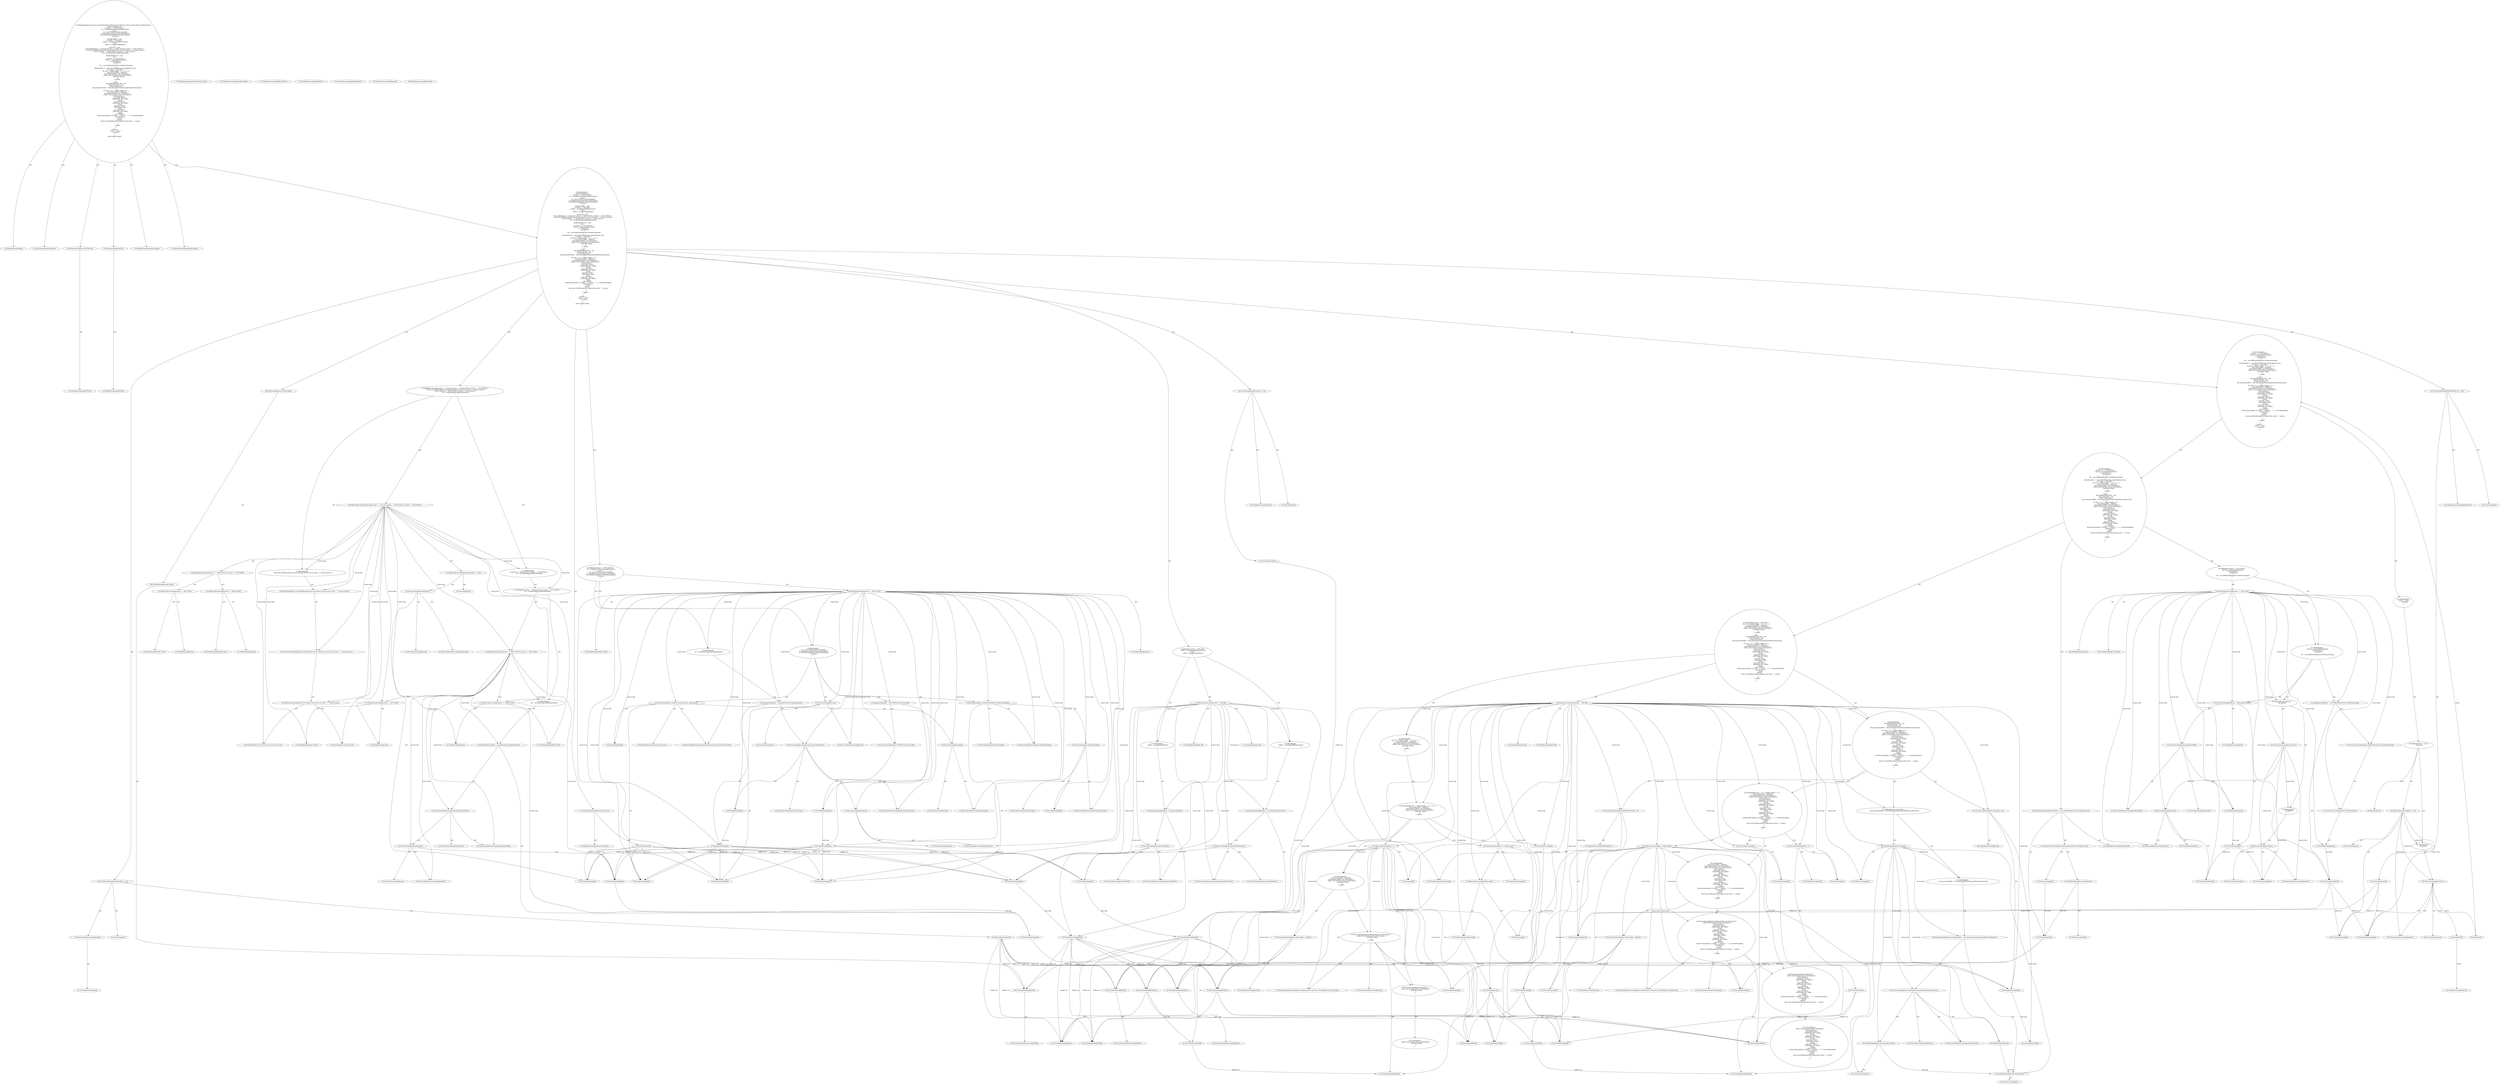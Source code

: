 digraph "transferFiles#?,FTPClient,FileSet" {
0 [label="2:CtTypeReferenceImpl@int" shape=ellipse]
1 [label="2:CtVirtualElement@transferFiles" shape=ellipse]
2 [label="2:CtParameterImpl@final FTPClient ftp" shape=ellipse]
3 [label="2:CtTypeReferenceImpl@FTPClient" shape=ellipse]
4 [label="2:CtParameterImpl@FileSet fs" shape=ellipse]
5 [label="2:CtTypeReferenceImpl@FileSet" shape=ellipse]
6 [label="2:CtTypeReferenceImpl@IOException" shape=ellipse]
7 [label="2:CtTypeReferenceImpl@BuildException" shape=ellipse]
8 [label="3:CtTypeReferenceImpl@DirectoryScanner" shape=ellipse]
9 [label="3:CtVirtualElement@ds" shape=ellipse]
10 [label="3:CtLocalVariableImpl@DirectoryScanner ds" shape=ellipse]
11 [label="4:CtFieldReadImpl@action" shape=ellipse]
12 [label="4:CtFieldReadImpl@SEND_FILES" shape=ellipse]
13 [label="4:CtBinaryOperatorImpl@action == SEND_FILES" shape=ellipse]
14 [label="5:CtVariableWriteImpl@ds" shape=ellipse]
15 [label="5:CtExecutableReferenceImpl@getDirectoryScanner()" shape=ellipse]
16 [label="5:CtVirtualElement@getDirectoryScanner" shape=ellipse]
17 [label="5:CtVariableReadImpl@fs" shape=ellipse]
18 [label="5:CtExecutableReferenceImpl@getProject()" shape=ellipse]
19 [label="5:CtVirtualElement@getProject" shape=ellipse]
20 [label="5:CtInvocationImpl@getProject()" shape=ellipse]
21 [label="5:CtInvocationImpl@fs.getDirectoryScanner(getProject())" shape=ellipse]
22 [label="5:CtAssignmentImpl@ds = fs.getDirectoryScanner(getProject())" shape=ellipse]
23 [label="4:CtBlockImpl@\{
    ds = fs.getDirectoryScanner(getProject());
\}" shape=ellipse]
24 [label="7:CtVariableWriteImpl@ds" shape=ellipse]
25 [label="7:CtTypeReferenceImpl@FTPDirectoryScanner" shape=ellipse]
26 [label="7:CtVariableReadImpl@ftp" shape=ellipse]
27 [label="7:CtConstructorCallImpl@new FTPDirectoryScanner(ftp)" shape=ellipse]
28 [label="7:CtAssignmentImpl@ds = new FTPDirectoryScanner(ftp)" shape=ellipse]
29 [label="8:CtExecutableReferenceImpl@setupDirectoryScanner(DirectoryScanner)" shape=ellipse]
30 [label="8:CtVirtualElement@setupDirectoryScanner" shape=ellipse]
31 [label="8:CtVariableReadImpl@fs" shape=ellipse]
32 [label="8:CtVariableReadImpl@ds" shape=ellipse]
33 [label="8:CtExecutableReferenceImpl@getProject()" shape=ellipse]
34 [label="8:CtVirtualElement@getProject" shape=ellipse]
35 [label="8:CtInvocationImpl@getProject()" shape=ellipse]
36 [label="8:CtInvocationImpl@fs.setupDirectoryScanner(ds, getProject())" shape=ellipse]
37 [label="9:CtExecutableReferenceImpl@setFollowSymlinks()" shape=ellipse]
38 [label="9:CtVirtualElement@setFollowSymlinks" shape=ellipse]
39 [label="9:CtVariableReadImpl@ds" shape=ellipse]
40 [label="9:CtExecutableReferenceImpl@isFollowSymlinks()" shape=ellipse]
41 [label="9:CtVirtualElement@isFollowSymlinks" shape=ellipse]
42 [label="9:CtVariableReadImpl@fs" shape=ellipse]
43 [label="9:CtInvocationImpl@fs.isFollowSymlinks()" shape=ellipse]
44 [label="9:CtInvocationImpl@ds.setFollowSymlinks(fs.isFollowSymlinks())" shape=ellipse]
45 [label="10:CtExecutableReferenceImpl@scan()" shape=ellipse]
46 [label="10:CtVirtualElement@scan" shape=ellipse]
47 [label="10:CtVariableReadImpl@ds" shape=ellipse]
48 [label="10:CtInvocationImpl@ds.scan()" shape=ellipse]
49 [label="6:CtBlockImpl@\{
    ds = new FTPDirectoryScanner(ftp);
    fs.setupDirectoryScanner(ds, getProject());
    ds.setFollowSymlinks(fs.isFollowSymlinks());
    ds.scan();
\}" shape=ellipse]
50 [label="4:CtIfImpl@if (action == SEND_FILES) \{
    ds = fs.getDirectoryScanner(getProject());
\} else \{
    ds = new FTPDirectoryScanner(ftp);
    fs.setupDirectoryScanner(ds, getProject());
    ds.setFollowSymlinks(fs.isFollowSymlinks());
    ds.scan();
\}" shape=ellipse]
51 [label="12:CtVirtualElement@String[]" shape=ellipse]
52 [label="12:CtArrayTypeReferenceImpl@String[]" shape=ellipse]
53 [label="12:CtLiteralImpl@null" shape=ellipse]
54 [label="12:CtVirtualElement@dsfiles" shape=ellipse]
55 [label="12:CtLocalVariableImpl@String[] dsfiles = null" shape=ellipse]
56 [label="13:CtFieldReadImpl@action" shape=ellipse]
57 [label="13:CtFieldReadImpl@RM_DIR" shape=ellipse]
58 [label="13:CtBinaryOperatorImpl@action == RM_DIR" shape=ellipse]
59 [label="14:CtVariableWriteImpl@dsfiles" shape=ellipse]
60 [label="14:CtExecutableReferenceImpl@getIncludedDirectories()" shape=ellipse]
61 [label="14:CtVirtualElement@getIncludedDirectories" shape=ellipse]
62 [label="14:CtVariableReadImpl@ds" shape=ellipse]
63 [label="14:CtInvocationImpl@ds.getIncludedDirectories()" shape=ellipse]
64 [label="14:CtAssignmentImpl@dsfiles = ds.getIncludedDirectories()" shape=ellipse]
65 [label="13:CtBlockImpl@\{
    dsfiles = ds.getIncludedDirectories();
\}" shape=ellipse]
66 [label="16:CtVariableWriteImpl@dsfiles" shape=ellipse]
67 [label="16:CtExecutableReferenceImpl@getIncludedFiles()" shape=ellipse]
68 [label="16:CtVirtualElement@getIncludedFiles" shape=ellipse]
69 [label="16:CtVariableReadImpl@ds" shape=ellipse]
70 [label="16:CtInvocationImpl@ds.getIncludedFiles()" shape=ellipse]
71 [label="16:CtAssignmentImpl@dsfiles = ds.getIncludedFiles()" shape=ellipse]
72 [label="15:CtBlockImpl@\{
    dsfiles = ds.getIncludedFiles();
\}" shape=ellipse]
73 [label="13:CtIfImpl@if (action == RM_DIR) \{
    dsfiles = ds.getIncludedDirectories();
\} else \{
    dsfiles = ds.getIncludedFiles();
\}" shape=ellipse]
74 [label="18:CtTypeReferenceImpl@String" shape=ellipse]
75 [label="18:CtLiteralImpl@null" shape=ellipse]
76 [label="18:CtVirtualElement@dir" shape=ellipse]
77 [label="18:CtLocalVariableImpl@String dir = null" shape=ellipse]
78 [label="19:CtExecutableReferenceImpl@getBasedir()" shape=ellipse]
79 [label="19:CtVirtualElement@getBasedir" shape=ellipse]
80 [label="19:CtVariableReadImpl@ds" shape=ellipse]
81 [label="19:CtInvocationImpl@ds.getBasedir()" shape=ellipse]
82 [label="19:CtLiteralImpl@null" shape=ellipse]
83 [label="19:CtBinaryOperatorImpl@(ds.getBasedir() == null)" shape=ellipse]
84 [label="19:CtFieldReadImpl@action" shape=ellipse]
85 [label="19:CtFieldReadImpl@SEND_FILES" shape=ellipse]
86 [label="19:CtBinaryOperatorImpl@(action == SEND_FILES)" shape=ellipse]
87 [label="19:CtFieldReadImpl@action" shape=ellipse]
88 [label="19:CtFieldReadImpl@GET_FILES" shape=ellipse]
89 [label="19:CtBinaryOperatorImpl@(action == GET_FILES)" shape=ellipse]
90 [label="19:CtBinaryOperatorImpl@((action == SEND_FILES) || (action == GET_FILES))" shape=ellipse]
91 [label="19:CtBinaryOperatorImpl@(ds.getBasedir() == null) && ((action == SEND_FILES) || (action == GET_FILES))" shape=ellipse]
92 [label="20:CtTypeReferenceImpl@BuildException" shape=ellipse]
93 [label="20:CtLiteralImpl@\"the dir attribute must be set for send \"" shape=ellipse]
94 [label="20:CtLiteralImpl@\"and get actions\"" shape=ellipse]
95 [label="20:CtBinaryOperatorImpl@\"the dir attribute must be set for send \" + \"and get actions\"" shape=ellipse]
96 [label="20:CtConstructorCallImpl@new BuildException(\"the dir attribute must be set for send \" + \"and get actions\")" shape=ellipse]
97 [label="20:CtThrowImpl@throw new BuildException(\"the dir attribute must be set for send \" + \"and get actions\")" shape=ellipse]
98 [label="19:CtBlockImpl@\{
    throw new BuildException(\"the dir attribute must be set for send \" + \"and get actions\");
\}" shape=ellipse]
99 [label="21:CtFieldReadImpl@action" shape=ellipse]
100 [label="21:CtFieldReadImpl@SEND_FILES" shape=ellipse]
101 [label="21:CtBinaryOperatorImpl@(action == SEND_FILES)" shape=ellipse]
102 [label="21:CtFieldReadImpl@action" shape=ellipse]
103 [label="21:CtFieldReadImpl@GET_FILES" shape=ellipse]
104 [label="21:CtBinaryOperatorImpl@(action == GET_FILES)" shape=ellipse]
105 [label="21:CtBinaryOperatorImpl@(action == SEND_FILES) || (action == GET_FILES)" shape=ellipse]
106 [label="22:CtVariableWriteImpl@dir" shape=ellipse]
107 [label="22:CtExecutableReferenceImpl@getAbsolutePath()" shape=ellipse]
108 [label="22:CtVirtualElement@getAbsolutePath" shape=ellipse]
109 [label="22:CtExecutableReferenceImpl@getBasedir()" shape=ellipse]
110 [label="22:CtVirtualElement@getBasedir" shape=ellipse]
111 [label="22:CtVariableReadImpl@ds" shape=ellipse]
112 [label="22:CtInvocationImpl@ds.getBasedir()" shape=ellipse]
113 [label="22:CtInvocationImpl@ds.getBasedir().getAbsolutePath()" shape=ellipse]
114 [label="22:CtAssignmentImpl@dir = ds.getBasedir().getAbsolutePath()" shape=ellipse]
115 [label="21:CtBlockImpl@\{
    dir = ds.getBasedir().getAbsolutePath();
\}" shape=ellipse]
116 [label="21:CtIfImpl@if ((action == SEND_FILES) || (action == GET_FILES)) \{
    dir = ds.getBasedir().getAbsolutePath();
\}" shape=ellipse]
117 [label="21:CtBlockImpl@
    if ((action == SEND_FILES) || (action == GET_FILES)) \{
        dir = ds.getBasedir().getAbsolutePath();
    \}
" shape=ellipse]
118 [label="19:CtIfImpl@if ((ds.getBasedir() == null) && ((action == SEND_FILES) || (action == GET_FILES))) \{
    throw new BuildException(\"the dir attribute must be set for send \" + \"and get actions\");
\} else if ((action == SEND_FILES) || (action == GET_FILES)) \{
    dir = ds.getBasedir().getAbsolutePath();
\}" shape=ellipse]
119 [label="24:CtTypeReferenceImpl@BufferedWriter" shape=ellipse]
120 [label="24:CtLiteralImpl@null" shape=ellipse]
121 [label="24:CtVirtualElement@bw" shape=ellipse]
122 [label="24:CtLocalVariableImpl@BufferedWriter bw = null" shape=ellipse]
123 [label="26:CtFieldReadImpl@action" shape=ellipse]
124 [label="26:CtFieldReadImpl@LIST_FILES" shape=ellipse]
125 [label="26:CtBinaryOperatorImpl@action == LIST_FILES" shape=ellipse]
126 [label="27:CtTypeReferenceImpl@File" shape=ellipse]
127 [label="27:CtExecutableReferenceImpl@getParentFile()" shape=ellipse]
128 [label="27:CtVirtualElement@getParentFile" shape=ellipse]
129 [label="27:CtFieldReadImpl@listing" shape=ellipse]
130 [label="27:CtInvocationImpl@listing.getParentFile()" shape=ellipse]
131 [label="27:CtVirtualElement@pd" shape=ellipse]
132 [label="27:CtLocalVariableImpl@File pd = listing.getParentFile()" shape=ellipse]
133 [label="28:CtExecutableReferenceImpl@exists()" shape=ellipse]
134 [label="28:CtVirtualElement@exists" shape=ellipse]
135 [label="28:CtVariableReadImpl@pd" shape=ellipse]
136 [label="28:CtInvocationImpl@pd.exists()" shape=ellipse]
137 [label="28:CtUnaryOperatorImpl@!pd.exists()" shape=ellipse]
138 [label="29:CtExecutableReferenceImpl@mkdirs()" shape=ellipse]
139 [label="29:CtVirtualElement@mkdirs" shape=ellipse]
140 [label="29:CtVariableReadImpl@pd" shape=ellipse]
141 [label="29:CtInvocationImpl@pd.mkdirs()" shape=ellipse]
142 [label="28:CtBlockImpl@\{
    pd.mkdirs();
\}" shape=ellipse]
143 [label="28:CtIfImpl@if (!pd.exists()) \{
    pd.mkdirs();
\}" shape=ellipse]
144 [label="31:CtVariableWriteImpl@bw" shape=ellipse]
145 [label="31:CtTypeReferenceImpl@BufferedWriter" shape=ellipse]
146 [label="31:CtTypeReferenceImpl@FileWriter" shape=ellipse]
147 [label="31:CtFieldReadImpl@listing" shape=ellipse]
148 [label="31:CtConstructorCallImpl@new FileWriter(listing)" shape=ellipse]
149 [label="31:CtConstructorCallImpl@new BufferedWriter(new FileWriter(listing))" shape=ellipse]
150 [label="31:CtAssignmentImpl@bw = new BufferedWriter(new FileWriter(listing))" shape=ellipse]
151 [label="26:CtBlockImpl@\{
    File pd = listing.getParentFile();
    if (!pd.exists()) \{
        pd.mkdirs();
    \}
    bw = new BufferedWriter(new FileWriter(listing));
\}" shape=ellipse]
152 [label="26:CtIfImpl@if (action == LIST_FILES) \{
    File pd = listing.getParentFile();
    if (!pd.exists()) \{
        pd.mkdirs();
    \}
    bw = new BufferedWriter(new FileWriter(listing));
\}" shape=ellipse]
153 [label="33:CtTypeReferenceImpl@RetryHandler" shape=ellipse]
154 [label="33:CtTypeReferenceImpl@RetryHandler" shape=ellipse]
155 [label="33:CtThisAccessImpl@this" shape=ellipse]
156 [label="33:CtFieldReadImpl@this.retriesAllowed" shape=ellipse]
157 [label="33:CtThisAccessImpl@this" shape=ellipse]
158 [label="33:CtConstructorCallImpl@new RetryHandler(this.retriesAllowed, this)" shape=ellipse]
159 [label="33:CtVirtualElement@h" shape=ellipse]
160 [label="33:CtLocalVariableImpl@RetryHandler h = new RetryHandler(this.retriesAllowed, this)" shape=ellipse]
161 [label="34:CtFieldReadImpl@action" shape=ellipse]
162 [label="34:CtFieldReadImpl@RM_DIR" shape=ellipse]
163 [label="34:CtBinaryOperatorImpl@action == RM_DIR" shape=ellipse]
164 [label="35:CtTypeReferenceImpl@int" shape=ellipse]
165 [label="35:CtVariableReadImpl@dsfiles" shape=ellipse]
166 [label="35:CtLocalVariableReferenceImpl@dsfiles" shape=ellipse]
167 [label="35:CtFieldReadImpl@dsfiles.length" shape=ellipse]
168 [label="35:CtLiteralImpl@1" shape=ellipse]
169 [label="35:CtBinaryOperatorImpl@dsfiles.length - 1" shape=ellipse]
170 [label="35:CtVirtualElement@i" shape=ellipse]
171 [label="35:CtLocalVariableImpl@int i = dsfiles.length - 1" shape=ellipse]
172 [label="35:CtVariableReadImpl@i" shape=ellipse]
173 [label="35:CtLiteralImpl@0" shape=ellipse]
174 [label="35:CtBinaryOperatorImpl@i >= 0" shape=ellipse]
175 [label="35:CtVariableWriteImpl@i" shape=ellipse]
176 [label="35:CtUnaryOperatorImpl@i--" shape=ellipse]
177 [label="36:CtTypeReferenceImpl@String" shape=ellipse]
178 [label="36:CtVariableReadImpl@dsfiles" shape=ellipse]
179 [label="36:CtVariableReadImpl@i" shape=ellipse]
180 [label="36:CtArrayReadImpl@dsfiles[i]" shape=ellipse]
181 [label="36:CtVirtualElement@dsfile" shape=ellipse]
182 [label="36:CtLocalVariableImpl@final String dsfile = dsfiles[i]" shape=ellipse]
183 [label="37:CtExecutableReferenceImpl@executeRetryable(<unknown>,PlaceHold$1,java.lang.String)" shape=ellipse]
184 [label="37:CtVirtualElement@executeRetryable" shape=ellipse]
185 [label="38:CtVariableReadImpl@h" shape=ellipse]
186 [label="39:CtTypeReferenceImpl@Retryable" shape=ellipse]
187 [label="39:CtNewClassImpl@new Retryable() \{
    public void execute() throws IOException \{
        rmDir(ftp, dsfile);
    \}
\}" shape=ellipse]
188 [label="39:CtClassImpl@ \{
    public void execute() throws IOException \{
        rmDir(ftp, dsfile);
    \}
\}" shape=ellipse]
189 [label="44:CtVariableReadImpl@dsfile" shape=ellipse]
190 [label="37:CtInvocationImpl@executeRetryable(h, new Retryable() \{
    public void execute() throws IOException \{
        rmDir(ftp, dsfile);
    \}
\}, dsfile)" shape=ellipse]
191 [label="35:CtBlockImpl@\{
    final String dsfile = dsfiles[i];
    executeRetryable(h, new Retryable() \{
        public void execute() throws IOException \{
            rmDir(ftp, dsfile);
        \}
    \}, dsfile);
\}" shape=ellipse]
192 [label="35:CtForImpl@for (int i = dsfiles.length - 1; i >= 0; i--) \{
    final String dsfile = dsfiles[i];
    executeRetryable(h, new Retryable() \{
        public void execute() throws IOException \{
            rmDir(ftp, dsfile);
        \}
    \}, dsfile);
\}" shape=ellipse]
193 [label="34:CtBlockImpl@\{
    for (int i = dsfiles.length - 1; i >= 0; i--) \{
        final String dsfile = dsfiles[i];
        executeRetryable(h, new Retryable() \{
            public void execute() throws IOException \{
                rmDir(ftp, dsfile);
            \}
        \}, dsfile);
    \}
\}" shape=ellipse]
194 [label="47:CtTypeReferenceImpl@BufferedWriter" shape=ellipse]
195 [label="47:CtVariableReadImpl@bw" shape=ellipse]
196 [label="47:CtVirtualElement@fbw" shape=ellipse]
197 [label="47:CtLocalVariableImpl@final BufferedWriter fbw = bw" shape=ellipse]
198 [label="48:CtTypeReferenceImpl@String" shape=ellipse]
199 [label="48:CtVariableReadImpl@dir" shape=ellipse]
200 [label="48:CtVirtualElement@fdir" shape=ellipse]
201 [label="48:CtLocalVariableImpl@final String fdir = dir" shape=ellipse]
202 [label="49:CtThisAccessImpl@this" shape=ellipse]
203 [label="49:CtFieldReadImpl@this.newerOnly" shape=ellipse]
204 [label="50:CtFieldWriteImpl@this.granularityMillis" shape=ellipse]
205 [label="50:CtThisAccessImpl@this" shape=ellipse]
206 [label="50:CtExecutableReferenceImpl@getMilliseconds()" shape=ellipse]
207 [label="50:CtVirtualElement@getMilliseconds" shape=ellipse]
208 [label="50:CtThisAccessImpl@this" shape=ellipse]
209 [label="50:CtFieldReadImpl@this.timestampGranularity" shape=ellipse]
210 [label="50:CtFieldReadImpl@action" shape=ellipse]
211 [label="50:CtInvocationImpl@this.timestampGranularity.getMilliseconds(action)" shape=ellipse]
212 [label="50:CtAssignmentImpl@this.granularityMillis = this.timestampGranularity.getMilliseconds(action)" shape=ellipse]
213 [label="49:CtBlockImpl@\{
    this.granularityMillis = this.timestampGranularity.getMilliseconds(action);
\}" shape=ellipse]
214 [label="49:CtIfImpl@if (this.newerOnly) \{
    this.granularityMillis = this.timestampGranularity.getMilliseconds(action);
\}" shape=ellipse]
215 [label="52:CtTypeReferenceImpl@int" shape=ellipse]
216 [label="52:CtLiteralImpl@0" shape=ellipse]
217 [label="52:CtVirtualElement@i" shape=ellipse]
218 [label="52:CtLocalVariableImpl@int i = 0" shape=ellipse]
219 [label="52:CtVariableReadImpl@i" shape=ellipse]
220 [label="52:CtVariableReadImpl@dsfiles" shape=ellipse]
221 [label="52:CtLocalVariableReferenceImpl@dsfiles" shape=ellipse]
222 [label="52:CtFieldReadImpl@dsfiles.length" shape=ellipse]
223 [label="52:CtBinaryOperatorImpl@i < dsfiles.length" shape=ellipse]
224 [label="52:CtVariableWriteImpl@i" shape=ellipse]
225 [label="52:CtUnaryOperatorImpl@i++" shape=ellipse]
226 [label="53:CtTypeReferenceImpl@String" shape=ellipse]
227 [label="53:CtVariableReadImpl@dsfiles" shape=ellipse]
228 [label="53:CtVariableReadImpl@i" shape=ellipse]
229 [label="53:CtArrayReadImpl@dsfiles[i]" shape=ellipse]
230 [label="53:CtVirtualElement@dsfile" shape=ellipse]
231 [label="53:CtLocalVariableImpl@final String dsfile = dsfiles[i]" shape=ellipse]
232 [label="54:CtExecutableReferenceImpl@executeRetryable(<unknown>,PlaceHold$2,java.lang.String)" shape=ellipse]
233 [label="54:CtVirtualElement@executeRetryable" shape=ellipse]
234 [label="55:CtVariableReadImpl@h" shape=ellipse]
235 [label="56:CtTypeReferenceImpl@Retryable" shape=ellipse]
236 [label="56:CtNewClassImpl@new Retryable() \{
    public void execute() throws IOException \{
        switch (action) \{
            case SEND_FILES :
                sendFile(ftp, fdir, dsfile);
                break;
            case GET_FILES :
                getFile(ftp, fdir, dsfile);
                break;
            case DEL_FILES :
                delFile(ftp, dsfile);
                break;
            case LIST_FILES :
                listFile(ftp, fbw, dsfile);
                break;
            case CHMOD :
                doSiteCommand(ftp, ((\"chmod \" + chmod) + \" \") + resolveFile(dsfile));
                transferred++;
                break;
            default :
                throw new BuildException(\"unknown ftp action \" + action);
        \}
    \}
\}" shape=ellipse]
237 [label="56:CtClassImpl@ \{
    public void execute() throws IOException \{
        switch (action) \{
            case SEND_FILES :
                sendFile(ftp, fdir, dsfile);
                break;
            case GET_FILES :
                getFile(ftp, fdir, dsfile);
                break;
            case DEL_FILES :
                delFile(ftp, dsfile);
                break;
            case LIST_FILES :
                listFile(ftp, fbw, dsfile);
                break;
            case CHMOD :
                doSiteCommand(ftp, ((\"chmod \" + chmod) + \" \") + resolveFile(dsfile));
                transferred++;
                break;
            default :
                throw new BuildException(\"unknown ftp action \" + action);
        \}
    \}
\}" shape=ellipse]
238 [label="80:CtVariableReadImpl@dsfile" shape=ellipse]
239 [label="54:CtInvocationImpl@executeRetryable(h, new Retryable() \{
    public void execute() throws IOException \{
        switch (action) \{
            case SEND_FILES :
                sendFile(ftp, fdir, dsfile);
                break;
            case GET_FILES :
                getFile(ftp, fdir, dsfile);
                break;
            case DEL_FILES :
                delFile(ftp, dsfile);
                break;
            case LIST_FILES :
                listFile(ftp, fbw, dsfile);
                break;
            case CHMOD :
                doSiteCommand(ftp, ((\"chmod \" + chmod) + \" \") + resolveFile(dsfile));
                transferred++;
                break;
            default :
                throw new BuildException(\"unknown ftp action \" + action);
        \}
    \}
\}, dsfile)" shape=ellipse]
240 [label="52:CtBlockImpl@\{
    final String dsfile = dsfiles[i];
    executeRetryable(h, new Retryable() \{
        public void execute() throws IOException \{
            switch (action) \{
                case SEND_FILES :
                    sendFile(ftp, fdir, dsfile);
                    break;
                case GET_FILES :
                    getFile(ftp, fdir, dsfile);
                    break;
                case DEL_FILES :
                    delFile(ftp, dsfile);
                    break;
                case LIST_FILES :
                    listFile(ftp, fbw, dsfile);
                    break;
                case CHMOD :
                    doSiteCommand(ftp, ((\"chmod \" + chmod) + \" \") + resolveFile(dsfile));
                    transferred++;
                    break;
                default :
                    throw new BuildException(\"unknown ftp action \" + action);
            \}
        \}
    \}, dsfile);
\}" shape=ellipse]
241 [label="52:CtForImpl@for (int i = 0; i < dsfiles.length; i++) \{
    final String dsfile = dsfiles[i];
    executeRetryable(h, new Retryable() \{
        public void execute() throws IOException \{
            switch (action) \{
                case SEND_FILES :
                    sendFile(ftp, fdir, dsfile);
                    break;
                case GET_FILES :
                    getFile(ftp, fdir, dsfile);
                    break;
                case DEL_FILES :
                    delFile(ftp, dsfile);
                    break;
                case LIST_FILES :
                    listFile(ftp, fbw, dsfile);
                    break;
                case CHMOD :
                    doSiteCommand(ftp, ((\"chmod \" + chmod) + \" \") + resolveFile(dsfile));
                    transferred++;
                    break;
                default :
                    throw new BuildException(\"unknown ftp action \" + action);
            \}
        \}
    \}, dsfile);
\}" shape=ellipse]
242 [label="46:CtBlockImpl@\{
    final BufferedWriter fbw = bw;
    final String fdir = dir;
    if (this.newerOnly) \{
        this.granularityMillis = this.timestampGranularity.getMilliseconds(action);
    \}
    for (int i = 0; i < dsfiles.length; i++) \{
        final String dsfile = dsfiles[i];
        executeRetryable(h, new Retryable() \{
            public void execute() throws IOException \{
                switch (action) \{
                    case SEND_FILES :
                        sendFile(ftp, fdir, dsfile);
                        break;
                    case GET_FILES :
                        getFile(ftp, fdir, dsfile);
                        break;
                    case DEL_FILES :
                        delFile(ftp, dsfile);
                        break;
                    case LIST_FILES :
                        listFile(ftp, fbw, dsfile);
                        break;
                    case CHMOD :
                        doSiteCommand(ftp, ((\"chmod \" + chmod) + \" \") + resolveFile(dsfile));
                        transferred++;
                        break;
                    default :
                        throw new BuildException(\"unknown ftp action \" + action);
                \}
            \}
        \}, dsfile);
    \}
\}" shape=ellipse]
243 [label="34:CtIfImpl@if (action == RM_DIR) \{
    for (int i = dsfiles.length - 1; i >= 0; i--) \{
        final String dsfile = dsfiles[i];
        executeRetryable(h, new Retryable() \{
            public void execute() throws IOException \{
                rmDir(ftp, dsfile);
            \}
        \}, dsfile);
    \}
\} else \{
    final BufferedWriter fbw = bw;
    final String fdir = dir;
    if (this.newerOnly) \{
        this.granularityMillis = this.timestampGranularity.getMilliseconds(action);
    \}
    for (int i = 0; i < dsfiles.length; i++) \{
        final String dsfile = dsfiles[i];
        executeRetryable(h, new Retryable() \{
            public void execute() throws IOException \{
                switch (action) \{
                    case SEND_FILES :
                        sendFile(ftp, fdir, dsfile);
                        break;
                    case GET_FILES :
                        getFile(ftp, fdir, dsfile);
                        break;
                    case DEL_FILES :
                        delFile(ftp, dsfile);
                        break;
                    case LIST_FILES :
                        listFile(ftp, fbw, dsfile);
                        break;
                    case CHMOD :
                        doSiteCommand(ftp, ((\"chmod \" + chmod) + \" \") + resolveFile(dsfile));
                        transferred++;
                        break;
                    default :
                        throw new BuildException(\"unknown ftp action \" + action);
                \}
            \}
        \}, dsfile);
    \}
\}" shape=ellipse]
244 [label="25:CtBlockImpl@\{
    if (action == LIST_FILES) \{
        File pd = listing.getParentFile();
        if (!pd.exists()) \{
            pd.mkdirs();
        \}
        bw = new BufferedWriter(new FileWriter(listing));
    \}
    RetryHandler h = new RetryHandler(this.retriesAllowed, this);
    if (action == RM_DIR) \{
        for (int i = dsfiles.length - 1; i >= 0; i--) \{
            final String dsfile = dsfiles[i];
            executeRetryable(h, new Retryable() \{
                public void execute() throws IOException \{
                    rmDir(ftp, dsfile);
                \}
            \}, dsfile);
        \}
    \} else \{
        final BufferedWriter fbw = bw;
        final String fdir = dir;
        if (this.newerOnly) \{
            this.granularityMillis = this.timestampGranularity.getMilliseconds(action);
        \}
        for (int i = 0; i < dsfiles.length; i++) \{
            final String dsfile = dsfiles[i];
            executeRetryable(h, new Retryable() \{
                public void execute() throws IOException \{
                    switch (action) \{
                        case SEND_FILES :
                            sendFile(ftp, fdir, dsfile);
                            break;
                        case GET_FILES :
                            getFile(ftp, fdir, dsfile);
                            break;
                        case DEL_FILES :
                            delFile(ftp, dsfile);
                            break;
                        case LIST_FILES :
                            listFile(ftp, fbw, dsfile);
                            break;
                        case CHMOD :
                            doSiteCommand(ftp, ((\"chmod \" + chmod) + \" \") + resolveFile(dsfile));
                            transferred++;
                            break;
                        default :
                            throw new BuildException(\"unknown ftp action \" + action);
                    \}
                \}
            \}, dsfile);
        \}
    \}
\}" shape=ellipse]
245 [label="84:CtVariableReadImpl@bw" shape=ellipse]
246 [label="84:CtLiteralImpl@null" shape=ellipse]
247 [label="84:CtBinaryOperatorImpl@bw != null" shape=ellipse]
248 [label="85:CtExecutableReferenceImpl@close()" shape=ellipse]
249 [label="85:CtVirtualElement@close" shape=ellipse]
250 [label="85:CtVariableReadImpl@bw" shape=ellipse]
251 [label="85:CtInvocationImpl@bw.close()" shape=ellipse]
252 [label="84:CtBlockImpl@\{
    bw.close();
\}" shape=ellipse]
253 [label="84:CtIfImpl@if (bw != null) \{
    bw.close();
\}" shape=ellipse]
254 [label="83:CtBlockImpl@\{
    if (bw != null) \{
        bw.close();
    \}
\}" shape=ellipse]
255 [label="25:CtTryImpl@try \{
    if (action == LIST_FILES) \{
        File pd = listing.getParentFile();
        if (!pd.exists()) \{
            pd.mkdirs();
        \}
        bw = new BufferedWriter(new FileWriter(listing));
    \}
    RetryHandler h = new RetryHandler(this.retriesAllowed, this);
    if (action == RM_DIR) \{
        for (int i = dsfiles.length - 1; i >= 0; i--) \{
            final String dsfile = dsfiles[i];
            executeRetryable(h, new Retryable() \{
                public void execute() throws IOException \{
                    rmDir(ftp, dsfile);
                \}
            \}, dsfile);
        \}
    \} else \{
        final BufferedWriter fbw = bw;
        final String fdir = dir;
        if (this.newerOnly) \{
            this.granularityMillis = this.timestampGranularity.getMilliseconds(action);
        \}
        for (int i = 0; i < dsfiles.length; i++) \{
            final String dsfile = dsfiles[i];
            executeRetryable(h, new Retryable() \{
                public void execute() throws IOException \{
                    switch (action) \{
                        case SEND_FILES :
                            sendFile(ftp, fdir, dsfile);
                            break;
                        case GET_FILES :
                            getFile(ftp, fdir, dsfile);
                            break;
                        case DEL_FILES :
                            delFile(ftp, dsfile);
                            break;
                        case LIST_FILES :
                            listFile(ftp, fbw, dsfile);
                            break;
                        case CHMOD :
                            doSiteCommand(ftp, ((\"chmod \" + chmod) + \" \") + resolveFile(dsfile));
                            transferred++;
                            break;
                        default :
                            throw new BuildException(\"unknown ftp action \" + action);
                    \}
                \}
            \}, dsfile);
        \}
    \}
\} finally \{
    if (bw != null) \{
        bw.close();
    \}
\}" shape=ellipse]
256 [label="88:CtVariableReadImpl@dsfiles" shape=ellipse]
257 [label="88:CtLocalVariableReferenceImpl@dsfiles" shape=ellipse]
258 [label="88:CtFieldReadImpl@dsfiles.length" shape=ellipse]
259 [label="88:CtReturnImpl@return dsfiles.length" shape=ellipse]
260 [label="2:CtBlockImpl@\{
    DirectoryScanner ds;
    if (action == SEND_FILES) \{
        ds = fs.getDirectoryScanner(getProject());
    \} else \{
        ds = new FTPDirectoryScanner(ftp);
        fs.setupDirectoryScanner(ds, getProject());
        ds.setFollowSymlinks(fs.isFollowSymlinks());
        ds.scan();
    \}
    String[] dsfiles = null;
    if (action == RM_DIR) \{
        dsfiles = ds.getIncludedDirectories();
    \} else \{
        dsfiles = ds.getIncludedFiles();
    \}
    String dir = null;
    if ((ds.getBasedir() == null) && ((action == SEND_FILES) || (action == GET_FILES))) \{
        throw new BuildException(\"the dir attribute must be set for send \" + \"and get actions\");
    \} else if ((action == SEND_FILES) || (action == GET_FILES)) \{
        dir = ds.getBasedir().getAbsolutePath();
    \}
    BufferedWriter bw = null;
    try \{
        if (action == LIST_FILES) \{
            File pd = listing.getParentFile();
            if (!pd.exists()) \{
                pd.mkdirs();
            \}
            bw = new BufferedWriter(new FileWriter(listing));
        \}
        RetryHandler h = new RetryHandler(this.retriesAllowed, this);
        if (action == RM_DIR) \{
            for (int i = dsfiles.length - 1; i >= 0; i--) \{
                final String dsfile = dsfiles[i];
                executeRetryable(h, new Retryable() \{
                    public void execute() throws IOException \{
                        rmDir(ftp, dsfile);
                    \}
                \}, dsfile);
            \}
        \} else \{
            final BufferedWriter fbw = bw;
            final String fdir = dir;
            if (this.newerOnly) \{
                this.granularityMillis = this.timestampGranularity.getMilliseconds(action);
            \}
            for (int i = 0; i < dsfiles.length; i++) \{
                final String dsfile = dsfiles[i];
                executeRetryable(h, new Retryable() \{
                    public void execute() throws IOException \{
                        switch (action) \{
                            case SEND_FILES :
                                sendFile(ftp, fdir, dsfile);
                                break;
                            case GET_FILES :
                                getFile(ftp, fdir, dsfile);
                                break;
                            case DEL_FILES :
                                delFile(ftp, dsfile);
                                break;
                            case LIST_FILES :
                                listFile(ftp, fbw, dsfile);
                                break;
                            case CHMOD :
                                doSiteCommand(ftp, ((\"chmod \" + chmod) + \" \") + resolveFile(dsfile));
                                transferred++;
                                break;
                            default :
                                throw new BuildException(\"unknown ftp action \" + action);
                        \}
                    \}
                \}, dsfile);
            \}
        \}
    \} finally \{
        if (bw != null) \{
            bw.close();
        \}
    \}
    return dsfiles.length;
\}" shape=ellipse]
261 [label="2:CtMethodImpl@protected int transferFiles(final FTPClient ftp, FileSet fs) throws IOException, BuildException \{
    DirectoryScanner ds;
    if (action == SEND_FILES) \{
        ds = fs.getDirectoryScanner(getProject());
    \} else \{
        ds = new FTPDirectoryScanner(ftp);
        fs.setupDirectoryScanner(ds, getProject());
        ds.setFollowSymlinks(fs.isFollowSymlinks());
        ds.scan();
    \}
    String[] dsfiles = null;
    if (action == RM_DIR) \{
        dsfiles = ds.getIncludedDirectories();
    \} else \{
        dsfiles = ds.getIncludedFiles();
    \}
    String dir = null;
    if ((ds.getBasedir() == null) && ((action == SEND_FILES) || (action == GET_FILES))) \{
        throw new BuildException(\"the dir attribute must be set for send \" + \"and get actions\");
    \} else if ((action == SEND_FILES) || (action == GET_FILES)) \{
        dir = ds.getBasedir().getAbsolutePath();
    \}
    BufferedWriter bw = null;
    try \{
        if (action == LIST_FILES) \{
            File pd = listing.getParentFile();
            if (!pd.exists()) \{
                pd.mkdirs();
            \}
            bw = new BufferedWriter(new FileWriter(listing));
        \}
        RetryHandler h = new RetryHandler(this.retriesAllowed, this);
        if (action == RM_DIR) \{
            for (int i = dsfiles.length - 1; i >= 0; i--) \{
                final String dsfile = dsfiles[i];
                executeRetryable(h, new Retryable() \{
                    public void execute() throws IOException \{
                        rmDir(ftp, dsfile);
                    \}
                \}, dsfile);
            \}
        \} else \{
            final BufferedWriter fbw = bw;
            final String fdir = dir;
            if (this.newerOnly) \{
                this.granularityMillis = this.timestampGranularity.getMilliseconds(action);
            \}
            for (int i = 0; i < dsfiles.length; i++) \{
                final String dsfile = dsfiles[i];
                executeRetryable(h, new Retryable() \{
                    public void execute() throws IOException \{
                        switch (action) \{
                            case SEND_FILES :
                                sendFile(ftp, fdir, dsfile);
                                break;
                            case GET_FILES :
                                getFile(ftp, fdir, dsfile);
                                break;
                            case DEL_FILES :
                                delFile(ftp, dsfile);
                                break;
                            case LIST_FILES :
                                listFile(ftp, fbw, dsfile);
                                break;
                            case CHMOD :
                                doSiteCommand(ftp, ((\"chmod \" + chmod) + \" \") + resolveFile(dsfile));
                                transferred++;
                                break;
                            default :
                                throw new BuildException(\"unknown ftp action \" + action);
                        \}
                    \}
                \}, dsfile);
            \}
        \}
    \} finally \{
        if (bw != null) \{
            bw.close();
        \}
    \}
    return dsfiles.length;
\}" shape=ellipse]
262 [label="84:Delete@DELETE" shape=ellipse]
263 [label="84:Insert@INSERT" shape=ellipse]
264 [label="84:CtTypeAccessImpl@FileUtils" shape=ellipse]
265 [label="85:Move@MOVE" shape=ellipse]
2 -> 3 [label="AST"];
4 -> 5 [label="AST"];
9 -> 32 [label="Define-Use"];
9 -> 39 [label="Define-Use"];
9 -> 47 [label="Define-Use"];
9 -> 62 [label="Define-Use"];
9 -> 69 [label="Define-Use"];
9 -> 80 [label="Define-Use"];
9 -> 111 [label="Define-Use"];
10 -> 9 [label="AST"];
10 -> 8 [label="AST"];
13 -> 11 [label="AST"];
13 -> 12 [label="AST"];
13 -> 23 [label="Control Dep"];
13 -> 22 [label="Control Dep"];
13 -> 14 [label="Control Dep"];
13 -> 21 [label="Control Dep"];
13 -> 15 [label="Control Dep"];
13 -> 17 [label="Control Dep"];
13 -> 20 [label="Control Dep"];
13 -> 18 [label="Control Dep"];
13 -> 49 [label="Control Dep"];
13 -> 28 [label="Control Dep"];
13 -> 24 [label="Control Dep"];
13 -> 27 [label="Control Dep"];
13 -> 26 [label="Control Dep"];
13 -> 36 [label="Control Dep"];
13 -> 29 [label="Control Dep"];
13 -> 31 [label="Control Dep"];
13 -> 32 [label="Control Dep"];
13 -> 35 [label="Control Dep"];
13 -> 33 [label="Control Dep"];
13 -> 44 [label="Control Dep"];
13 -> 37 [label="Control Dep"];
13 -> 39 [label="Control Dep"];
13 -> 43 [label="Control Dep"];
13 -> 40 [label="Control Dep"];
13 -> 42 [label="Control Dep"];
13 -> 48 [label="Control Dep"];
13 -> 45 [label="Control Dep"];
13 -> 47 [label="Control Dep"];
14 -> 32 [label="Define-Use"];
14 -> 39 [label="Define-Use"];
14 -> 47 [label="Define-Use"];
14 -> 62 [label="Define-Use"];
14 -> 69 [label="Define-Use"];
14 -> 80 [label="Define-Use"];
14 -> 111 [label="Define-Use"];
17 -> 14 [label="Data Dep"];
20 -> 19 [label="AST"];
20 -> 18 [label="AST"];
21 -> 16 [label="AST"];
21 -> 17 [label="AST"];
21 -> 15 [label="AST"];
21 -> 20 [label="AST"];
22 -> 14 [label="AST"];
22 -> 21 [label="AST"];
23 -> 22 [label="AST"];
24 -> 32 [label="Define-Use"];
24 -> 39 [label="Define-Use"];
24 -> 47 [label="Define-Use"];
24 -> 62 [label="Define-Use"];
24 -> 69 [label="Define-Use"];
24 -> 80 [label="Define-Use"];
24 -> 111 [label="Define-Use"];
26 -> 24 [label="Data Dep"];
27 -> 26 [label="AST"];
28 -> 24 [label="AST"];
28 -> 27 [label="AST"];
35 -> 34 [label="AST"];
35 -> 33 [label="AST"];
36 -> 30 [label="AST"];
36 -> 31 [label="AST"];
36 -> 29 [label="AST"];
36 -> 32 [label="AST"];
36 -> 35 [label="AST"];
43 -> 41 [label="AST"];
43 -> 42 [label="AST"];
43 -> 40 [label="AST"];
44 -> 38 [label="AST"];
44 -> 39 [label="AST"];
44 -> 37 [label="AST"];
44 -> 43 [label="AST"];
48 -> 46 [label="AST"];
48 -> 47 [label="AST"];
48 -> 45 [label="AST"];
49 -> 28 [label="AST"];
49 -> 36 [label="AST"];
49 -> 44 [label="AST"];
49 -> 48 [label="AST"];
50 -> 13 [label="AST"];
50 -> 23 [label="AST"];
50 -> 49 [label="AST"];
52 -> 51 [label="AST"];
54 -> 165 [label="Define-Use"];
54 -> 178 [label="Define-Use"];
54 -> 180 [label="Define-Use"];
54 -> 220 [label="Define-Use"];
54 -> 227 [label="Define-Use"];
54 -> 229 [label="Define-Use"];
54 -> 256 [label="Define-Use"];
55 -> 54 [label="AST"];
55 -> 52 [label="AST"];
55 -> 53 [label="AST"];
58 -> 56 [label="AST"];
58 -> 57 [label="AST"];
58 -> 65 [label="Control Dep"];
58 -> 64 [label="Control Dep"];
58 -> 59 [label="Control Dep"];
58 -> 63 [label="Control Dep"];
58 -> 60 [label="Control Dep"];
58 -> 62 [label="Control Dep"];
58 -> 72 [label="Control Dep"];
58 -> 71 [label="Control Dep"];
58 -> 66 [label="Control Dep"];
58 -> 70 [label="Control Dep"];
58 -> 67 [label="Control Dep"];
58 -> 69 [label="Control Dep"];
59 -> 165 [label="Define-Use"];
59 -> 178 [label="Define-Use"];
59 -> 180 [label="Define-Use"];
59 -> 220 [label="Define-Use"];
59 -> 227 [label="Define-Use"];
59 -> 229 [label="Define-Use"];
59 -> 256 [label="Define-Use"];
62 -> 59 [label="Data Dep"];
63 -> 61 [label="AST"];
63 -> 62 [label="AST"];
63 -> 60 [label="AST"];
64 -> 59 [label="AST"];
64 -> 63 [label="AST"];
65 -> 64 [label="AST"];
66 -> 165 [label="Define-Use"];
66 -> 178 [label="Define-Use"];
66 -> 180 [label="Define-Use"];
66 -> 220 [label="Define-Use"];
66 -> 227 [label="Define-Use"];
66 -> 229 [label="Define-Use"];
66 -> 256 [label="Define-Use"];
69 -> 66 [label="Data Dep"];
70 -> 68 [label="AST"];
70 -> 69 [label="AST"];
70 -> 67 [label="AST"];
71 -> 66 [label="AST"];
71 -> 70 [label="AST"];
72 -> 71 [label="AST"];
73 -> 58 [label="AST"];
73 -> 65 [label="AST"];
73 -> 72 [label="AST"];
76 -> 199 [label="Define-Use"];
77 -> 76 [label="AST"];
77 -> 74 [label="AST"];
77 -> 75 [label="AST"];
81 -> 79 [label="AST"];
81 -> 80 [label="AST"];
81 -> 78 [label="AST"];
83 -> 81 [label="AST"];
83 -> 82 [label="AST"];
86 -> 84 [label="AST"];
86 -> 85 [label="AST"];
89 -> 87 [label="AST"];
89 -> 88 [label="AST"];
90 -> 86 [label="AST"];
90 -> 89 [label="AST"];
91 -> 83 [label="AST"];
91 -> 90 [label="AST"];
91 -> 98 [label="Control Dep"];
91 -> 97 [label="Control Dep"];
91 -> 96 [label="Control Dep"];
91 -> 95 [label="Control Dep"];
91 -> 93 [label="Control Dep"];
91 -> 94 [label="Control Dep"];
91 -> 117 [label="Control Dep"];
91 -> 116 [label="Control Dep"];
91 -> 105 [label="Control Dep"];
91 -> 101 [label="Control Dep"];
91 -> 99 [label="Control Dep"];
91 -> 100 [label="Control Dep"];
91 -> 104 [label="Control Dep"];
91 -> 102 [label="Control Dep"];
91 -> 103 [label="Control Dep"];
95 -> 93 [label="AST"];
95 -> 94 [label="AST"];
96 -> 95 [label="AST"];
97 -> 96 [label="AST"];
98 -> 97 [label="AST"];
101 -> 99 [label="AST"];
101 -> 100 [label="AST"];
104 -> 102 [label="AST"];
104 -> 103 [label="AST"];
105 -> 101 [label="AST"];
105 -> 104 [label="AST"];
105 -> 115 [label="Control Dep"];
105 -> 114 [label="Control Dep"];
105 -> 106 [label="Control Dep"];
105 -> 113 [label="Control Dep"];
105 -> 107 [label="Control Dep"];
105 -> 112 [label="Control Dep"];
105 -> 109 [label="Control Dep"];
105 -> 111 [label="Control Dep"];
106 -> 199 [label="Define-Use"];
111 -> 106 [label="Data Dep"];
112 -> 110 [label="AST"];
112 -> 111 [label="AST"];
112 -> 109 [label="AST"];
113 -> 108 [label="AST"];
113 -> 112 [label="AST"];
113 -> 107 [label="AST"];
114 -> 106 [label="AST"];
114 -> 113 [label="AST"];
115 -> 114 [label="AST"];
116 -> 105 [label="AST"];
116 -> 115 [label="AST"];
117 -> 116 [label="AST"];
118 -> 91 [label="AST"];
118 -> 98 [label="AST"];
118 -> 117 [label="AST"];
121 -> 195 [label="Define-Use"];
121 -> 245 [label="Define-Use"];
121 -> 250 [label="Define-Use"];
122 -> 121 [label="AST"];
122 -> 119 [label="AST"];
122 -> 120 [label="AST"];
125 -> 123 [label="AST"];
125 -> 124 [label="AST"];
125 -> 151 [label="Control Dep"];
125 -> 132 [label="Control Dep"];
125 -> 130 [label="Control Dep"];
125 -> 127 [label="Control Dep"];
125 -> 129 [label="Control Dep"];
125 -> 143 [label="Control Dep"];
125 -> 137 [label="Control Dep"];
125 -> 136 [label="Control Dep"];
125 -> 133 [label="Control Dep"];
125 -> 135 [label="Control Dep"];
125 -> 150 [label="Control Dep"];
125 -> 144 [label="Control Dep"];
125 -> 149 [label="Control Dep"];
125 -> 148 [label="Control Dep"];
125 -> 147 [label="Control Dep"];
129 -> 131 [label="Data Dep"];
130 -> 128 [label="AST"];
130 -> 129 [label="AST"];
130 -> 127 [label="AST"];
131 -> 135 [label="Define-Use"];
131 -> 140 [label="Define-Use"];
132 -> 131 [label="AST"];
132 -> 126 [label="AST"];
132 -> 130 [label="AST"];
136 -> 134 [label="AST"];
136 -> 135 [label="AST"];
136 -> 133 [label="AST"];
137 -> 136 [label="AST"];
137 -> 142 [label="Control Dep"];
137 -> 141 [label="Control Dep"];
137 -> 138 [label="Control Dep"];
137 -> 140 [label="Control Dep"];
141 -> 139 [label="AST"];
141 -> 140 [label="AST"];
141 -> 138 [label="AST"];
142 -> 141 [label="AST"];
143 -> 137 [label="AST"];
143 -> 142 [label="AST"];
144 -> 195 [label="Define-Use"];
144 -> 245 [label="Define-Use"];
144 -> 250 [label="Define-Use"];
147 -> 144 [label="Data Dep"];
148 -> 147 [label="AST"];
149 -> 148 [label="AST"];
150 -> 144 [label="AST"];
150 -> 149 [label="AST"];
151 -> 132 [label="AST"];
151 -> 143 [label="AST"];
151 -> 150 [label="AST"];
152 -> 125 [label="AST"];
152 -> 151 [label="AST"];
156 -> 155 [label="AST"];
156 -> 159 [label="Data Dep"];
157 -> 159 [label="Data Dep"];
158 -> 156 [label="AST"];
158 -> 157 [label="AST"];
159 -> 185 [label="Define-Use"];
159 -> 234 [label="Define-Use"];
160 -> 159 [label="AST"];
160 -> 153 [label="AST"];
160 -> 158 [label="AST"];
163 -> 161 [label="AST"];
163 -> 162 [label="AST"];
163 -> 193 [label="Control Dep"];
163 -> 192 [label="Control Dep"];
163 -> 171 [label="Control Dep"];
163 -> 169 [label="Control Dep"];
163 -> 167 [label="Control Dep"];
163 -> 165 [label="Control Dep"];
163 -> 168 [label="Control Dep"];
163 -> 174 [label="Control Dep"];
163 -> 172 [label="Control Dep"];
163 -> 173 [label="Control Dep"];
163 -> 176 [label="Control Dep"];
163 -> 175 [label="Control Dep"];
163 -> 242 [label="Control Dep"];
163 -> 197 [label="Control Dep"];
163 -> 195 [label="Control Dep"];
163 -> 201 [label="Control Dep"];
163 -> 199 [label="Control Dep"];
163 -> 214 [label="Control Dep"];
163 -> 203 [label="Control Dep"];
163 -> 202 [label="Control Dep"];
163 -> 241 [label="Control Dep"];
163 -> 218 [label="Control Dep"];
163 -> 216 [label="Control Dep"];
163 -> 223 [label="Control Dep"];
163 -> 219 [label="Control Dep"];
163 -> 222 [label="Control Dep"];
163 -> 220 [label="Control Dep"];
163 -> 225 [label="Control Dep"];
163 -> 224 [label="Control Dep"];
165 -> 166 [label="AST"];
167 -> 165 [label="AST"];
167 -> 170 [label="Data Dep"];
169 -> 167 [label="AST"];
169 -> 168 [label="AST"];
170 -> 172 [label="Define-Use"];
170 -> 179 [label="Define-Use"];
170 -> 219 [label="Define-Use"];
170 -> 228 [label="Define-Use"];
171 -> 170 [label="AST"];
171 -> 164 [label="AST"];
171 -> 169 [label="AST"];
174 -> 172 [label="AST"];
174 -> 173 [label="AST"];
174 -> 191 [label="Control Dep"];
174 -> 182 [label="Control Dep"];
174 -> 180 [label="Control Dep"];
174 -> 178 [label="Control Dep"];
174 -> 179 [label="Control Dep"];
174 -> 190 [label="Control Dep"];
174 -> 183 [label="Control Dep"];
174 -> 185 [label="Control Dep"];
174 -> 187 [label="Control Dep"];
174 -> 189 [label="Control Dep"];
175 -> 179 [label="Define-Use"];
175 -> 219 [label="Define-Use"];
175 -> 228 [label="Define-Use"];
176 -> 175 [label="AST"];
180 -> 178 [label="AST"];
180 -> 179 [label="AST"];
180 -> 181 [label="Data Dep"];
181 -> 189 [label="Define-Use"];
182 -> 181 [label="AST"];
182 -> 177 [label="AST"];
182 -> 180 [label="AST"];
187 -> 188 [label="AST"];
190 -> 184 [label="AST"];
190 -> 183 [label="AST"];
190 -> 185 [label="AST"];
190 -> 187 [label="AST"];
190 -> 189 [label="AST"];
191 -> 182 [label="AST"];
191 -> 190 [label="AST"];
192 -> 171 [label="AST"];
192 -> 174 [label="AST"];
192 -> 176 [label="AST"];
192 -> 191 [label="AST"];
193 -> 192 [label="AST"];
195 -> 196 [label="Data Dep"];
197 -> 196 [label="AST"];
197 -> 194 [label="AST"];
197 -> 195 [label="AST"];
199 -> 200 [label="Data Dep"];
201 -> 200 [label="AST"];
201 -> 198 [label="AST"];
201 -> 199 [label="AST"];
203 -> 202 [label="AST"];
203 -> 213 [label="Control Dep"];
203 -> 212 [label="Control Dep"];
203 -> 204 [label="Control Dep"];
203 -> 211 [label="Control Dep"];
203 -> 206 [label="Control Dep"];
203 -> 209 [label="Control Dep"];
203 -> 208 [label="Control Dep"];
203 -> 210 [label="Control Dep"];
204 -> 205 [label="AST"];
209 -> 208 [label="AST"];
209 -> 204 [label="Data Dep"];
210 -> 204 [label="Data Dep"];
211 -> 207 [label="AST"];
211 -> 209 [label="AST"];
211 -> 206 [label="AST"];
211 -> 210 [label="AST"];
212 -> 204 [label="AST"];
212 -> 211 [label="AST"];
213 -> 212 [label="AST"];
214 -> 203 [label="AST"];
214 -> 213 [label="AST"];
217 -> 219 [label="Define-Use"];
217 -> 228 [label="Define-Use"];
218 -> 217 [label="AST"];
218 -> 215 [label="AST"];
218 -> 216 [label="AST"];
220 -> 221 [label="AST"];
222 -> 220 [label="AST"];
223 -> 219 [label="AST"];
223 -> 222 [label="AST"];
223 -> 240 [label="Control Dep"];
223 -> 231 [label="Control Dep"];
223 -> 229 [label="Control Dep"];
223 -> 227 [label="Control Dep"];
223 -> 228 [label="Control Dep"];
223 -> 239 [label="Control Dep"];
223 -> 232 [label="Control Dep"];
223 -> 234 [label="Control Dep"];
223 -> 236 [label="Control Dep"];
223 -> 238 [label="Control Dep"];
224 -> 228 [label="Define-Use"];
225 -> 224 [label="AST"];
229 -> 227 [label="AST"];
229 -> 228 [label="AST"];
229 -> 230 [label="Data Dep"];
230 -> 238 [label="Define-Use"];
231 -> 230 [label="AST"];
231 -> 226 [label="AST"];
231 -> 229 [label="AST"];
236 -> 237 [label="AST"];
239 -> 233 [label="AST"];
239 -> 232 [label="AST"];
239 -> 234 [label="AST"];
239 -> 236 [label="AST"];
239 -> 238 [label="AST"];
240 -> 231 [label="AST"];
240 -> 239 [label="AST"];
241 -> 218 [label="AST"];
241 -> 223 [label="AST"];
241 -> 225 [label="AST"];
241 -> 240 [label="AST"];
242 -> 197 [label="AST"];
242 -> 201 [label="AST"];
242 -> 214 [label="AST"];
242 -> 241 [label="AST"];
243 -> 163 [label="AST"];
243 -> 193 [label="AST"];
243 -> 242 [label="AST"];
244 -> 152 [label="AST"];
244 -> 160 [label="AST"];
244 -> 243 [label="AST"];
247 -> 245 [label="AST"];
247 -> 246 [label="AST"];
247 -> 252 [label="Control Dep"];
247 -> 251 [label="Control Dep"];
247 -> 248 [label="Control Dep"];
247 -> 250 [label="Control Dep"];
251 -> 249 [label="AST"];
251 -> 250 [label="AST"];
251 -> 248 [label="AST"];
251 -> 263 [label="Action"];
251 -> 265 [label="Action"];
252 -> 251 [label="AST"];
253 -> 247 [label="AST"];
253 -> 252 [label="AST"];
253 -> 262 [label="Action"];
254 -> 253 [label="AST"];
255 -> 244 [label="AST"];
255 -> 254 [label="AST"];
256 -> 257 [label="AST"];
258 -> 256 [label="AST"];
259 -> 258 [label="AST"];
260 -> 10 [label="AST"];
260 -> 50 [label="AST"];
260 -> 55 [label="AST"];
260 -> 73 [label="AST"];
260 -> 77 [label="AST"];
260 -> 118 [label="AST"];
260 -> 122 [label="AST"];
260 -> 255 [label="AST"];
260 -> 259 [label="AST"];
261 -> 1 [label="AST"];
261 -> 0 [label="AST"];
261 -> 2 [label="AST"];
261 -> 4 [label="AST"];
261 -> 6 [label="AST"];
261 -> 7 [label="AST"];
261 -> 260 [label="AST"];
263 -> 264 [label="Action"];
265 -> 255 [label="Action"];
}